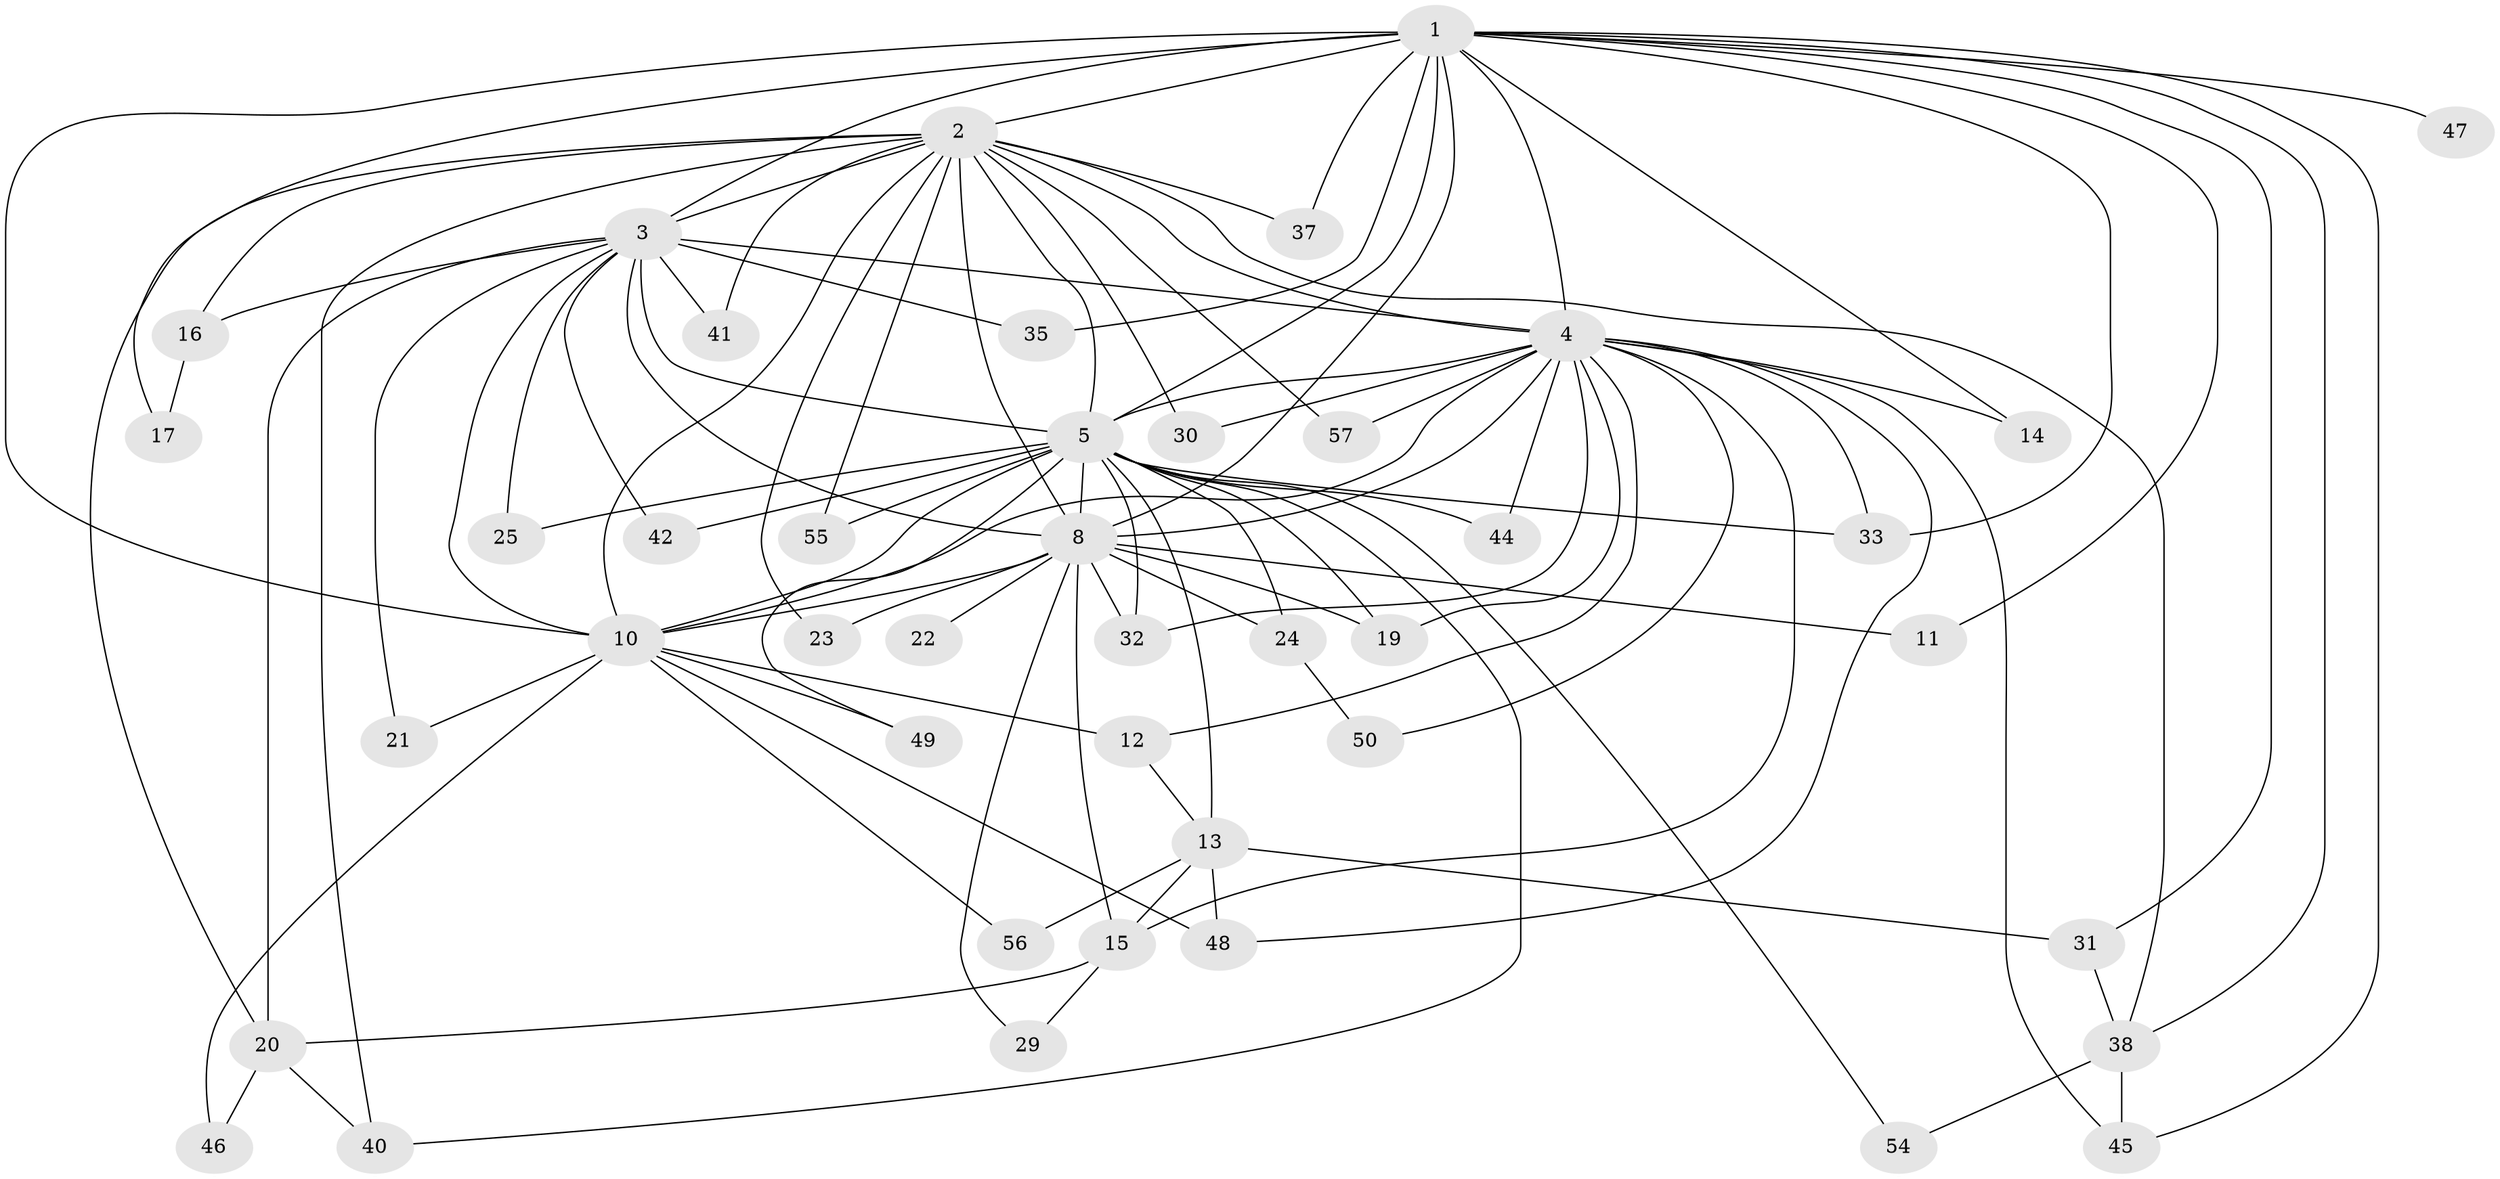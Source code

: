 // Generated by graph-tools (version 1.1) at 2025/51/02/27/25 19:51:43]
// undirected, 43 vertices, 100 edges
graph export_dot {
graph [start="1"]
  node [color=gray90,style=filled];
  1 [super="+9"];
  2 [super="+43"];
  3 [super="+6"];
  4 [super="+53"];
  5 [super="+7"];
  8 [super="+18"];
  10 [super="+28"];
  11;
  12;
  13 [super="+27"];
  14;
  15 [super="+26"];
  16;
  17 [super="+58"];
  19 [super="+39"];
  20 [super="+36"];
  21;
  22;
  23;
  24;
  25;
  29;
  30;
  31;
  32 [super="+52"];
  33 [super="+34"];
  35;
  37;
  38 [super="+51"];
  40 [super="+59"];
  41;
  42;
  44;
  45;
  46;
  47;
  48;
  49;
  50;
  54;
  55;
  56;
  57;
  1 -- 2 [weight=2];
  1 -- 3 [weight=4];
  1 -- 4 [weight=2];
  1 -- 5 [weight=4];
  1 -- 8 [weight=2];
  1 -- 10 [weight=3];
  1 -- 11;
  1 -- 14;
  1 -- 33;
  1 -- 35;
  1 -- 45;
  1 -- 47 [weight=2];
  1 -- 37;
  1 -- 38;
  1 -- 17;
  1 -- 31;
  2 -- 3 [weight=2];
  2 -- 4;
  2 -- 5 [weight=2];
  2 -- 8;
  2 -- 10;
  2 -- 16;
  2 -- 20;
  2 -- 23;
  2 -- 30;
  2 -- 37;
  2 -- 41;
  2 -- 55;
  2 -- 57;
  2 -- 38;
  2 -- 40;
  3 -- 4 [weight=2];
  3 -- 5 [weight=4];
  3 -- 8 [weight=3];
  3 -- 10 [weight=2];
  3 -- 41;
  3 -- 42;
  3 -- 35;
  3 -- 16;
  3 -- 21;
  3 -- 25;
  3 -- 20;
  4 -- 5 [weight=2];
  4 -- 8;
  4 -- 10;
  4 -- 12;
  4 -- 14;
  4 -- 15;
  4 -- 19;
  4 -- 30;
  4 -- 32;
  4 -- 33;
  4 -- 44;
  4 -- 45;
  4 -- 50;
  4 -- 57;
  4 -- 48;
  5 -- 8 [weight=2];
  5 -- 10 [weight=2];
  5 -- 13 [weight=2];
  5 -- 25;
  5 -- 44;
  5 -- 55;
  5 -- 40;
  5 -- 42;
  5 -- 49;
  5 -- 54;
  5 -- 24;
  5 -- 33;
  5 -- 32;
  5 -- 19;
  8 -- 10;
  8 -- 11;
  8 -- 19;
  8 -- 22 [weight=2];
  8 -- 23;
  8 -- 24;
  8 -- 29;
  8 -- 32;
  8 -- 15;
  10 -- 12;
  10 -- 21;
  10 -- 46;
  10 -- 48;
  10 -- 49;
  10 -- 56;
  12 -- 13;
  13 -- 15;
  13 -- 31;
  13 -- 48;
  13 -- 56;
  15 -- 20;
  15 -- 29;
  16 -- 17;
  20 -- 46;
  20 -- 40;
  24 -- 50;
  31 -- 38;
  38 -- 54;
  38 -- 45;
}
